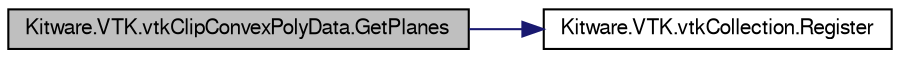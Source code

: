 digraph G
{
  bgcolor="transparent";
  edge [fontname="FreeSans",fontsize="10",labelfontname="FreeSans",labelfontsize="10"];
  node [fontname="FreeSans",fontsize="10",shape=record];
  rankdir="LR";
  Node1 [label="Kitware.VTK.vtkClipConvexPolyData.GetPlanes",height=0.2,width=0.4,color="black", fillcolor="grey75", style="filled" fontcolor="black"];
  Node1 -> Node2 [color="midnightblue",fontsize="10",style="solid",fontname="FreeSans"];
  Node2 [label="Kitware.VTK.vtkCollection.Register",height=0.2,width=0.4,color="black",URL="$class_kitware_1_1_v_t_k_1_1vtk_collection.html#a9dd68d7355d13c8d924c8a72988ead0f",tooltip="Participate in garbage collection."];
}
